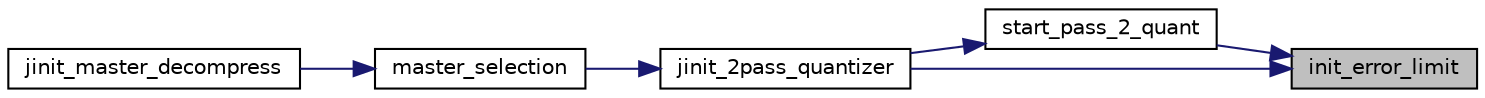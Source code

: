digraph "init_error_limit"
{
 // LATEX_PDF_SIZE
  bgcolor="transparent";
  edge [fontname="Helvetica",fontsize="10",labelfontname="Helvetica",labelfontsize="10"];
  node [fontname="Helvetica",fontsize="10",shape=record];
  rankdir="RL";
  Node73 [label="init_error_limit",height=0.2,width=0.4,color="black", fillcolor="grey75", style="filled", fontcolor="black",tooltip=" "];
  Node73 -> Node74 [dir="back",color="midnightblue",fontsize="10",style="solid"];
  Node74 [label="start_pass_2_quant",height=0.2,width=0.4,color="black",URL="$jquant2_8c.html#a1ebbe294fe36c4601a734d6b9f5decd2",tooltip=" "];
  Node74 -> Node75 [dir="back",color="midnightblue",fontsize="10",style="solid"];
  Node75 [label="jinit_2pass_quantizer",height=0.2,width=0.4,color="black",URL="$jquant2_8c.html#aab797e70ea934dea0d6409dc428f1e4d",tooltip=" "];
  Node75 -> Node76 [dir="back",color="midnightblue",fontsize="10",style="solid"];
  Node76 [label="master_selection",height=0.2,width=0.4,color="black",URL="$jdmaster_8c.html#a440a4f3af47f35f6dd2a353329bc3baf",tooltip=" "];
  Node76 -> Node77 [dir="back",color="midnightblue",fontsize="10",style="solid"];
  Node77 [label="jinit_master_decompress",height=0.2,width=0.4,color="black",URL="$jdmaster_8c.html#a103160e5ec5fd80c654e74f633b14818",tooltip=" "];
  Node73 -> Node75 [dir="back",color="midnightblue",fontsize="10",style="solid"];
}
